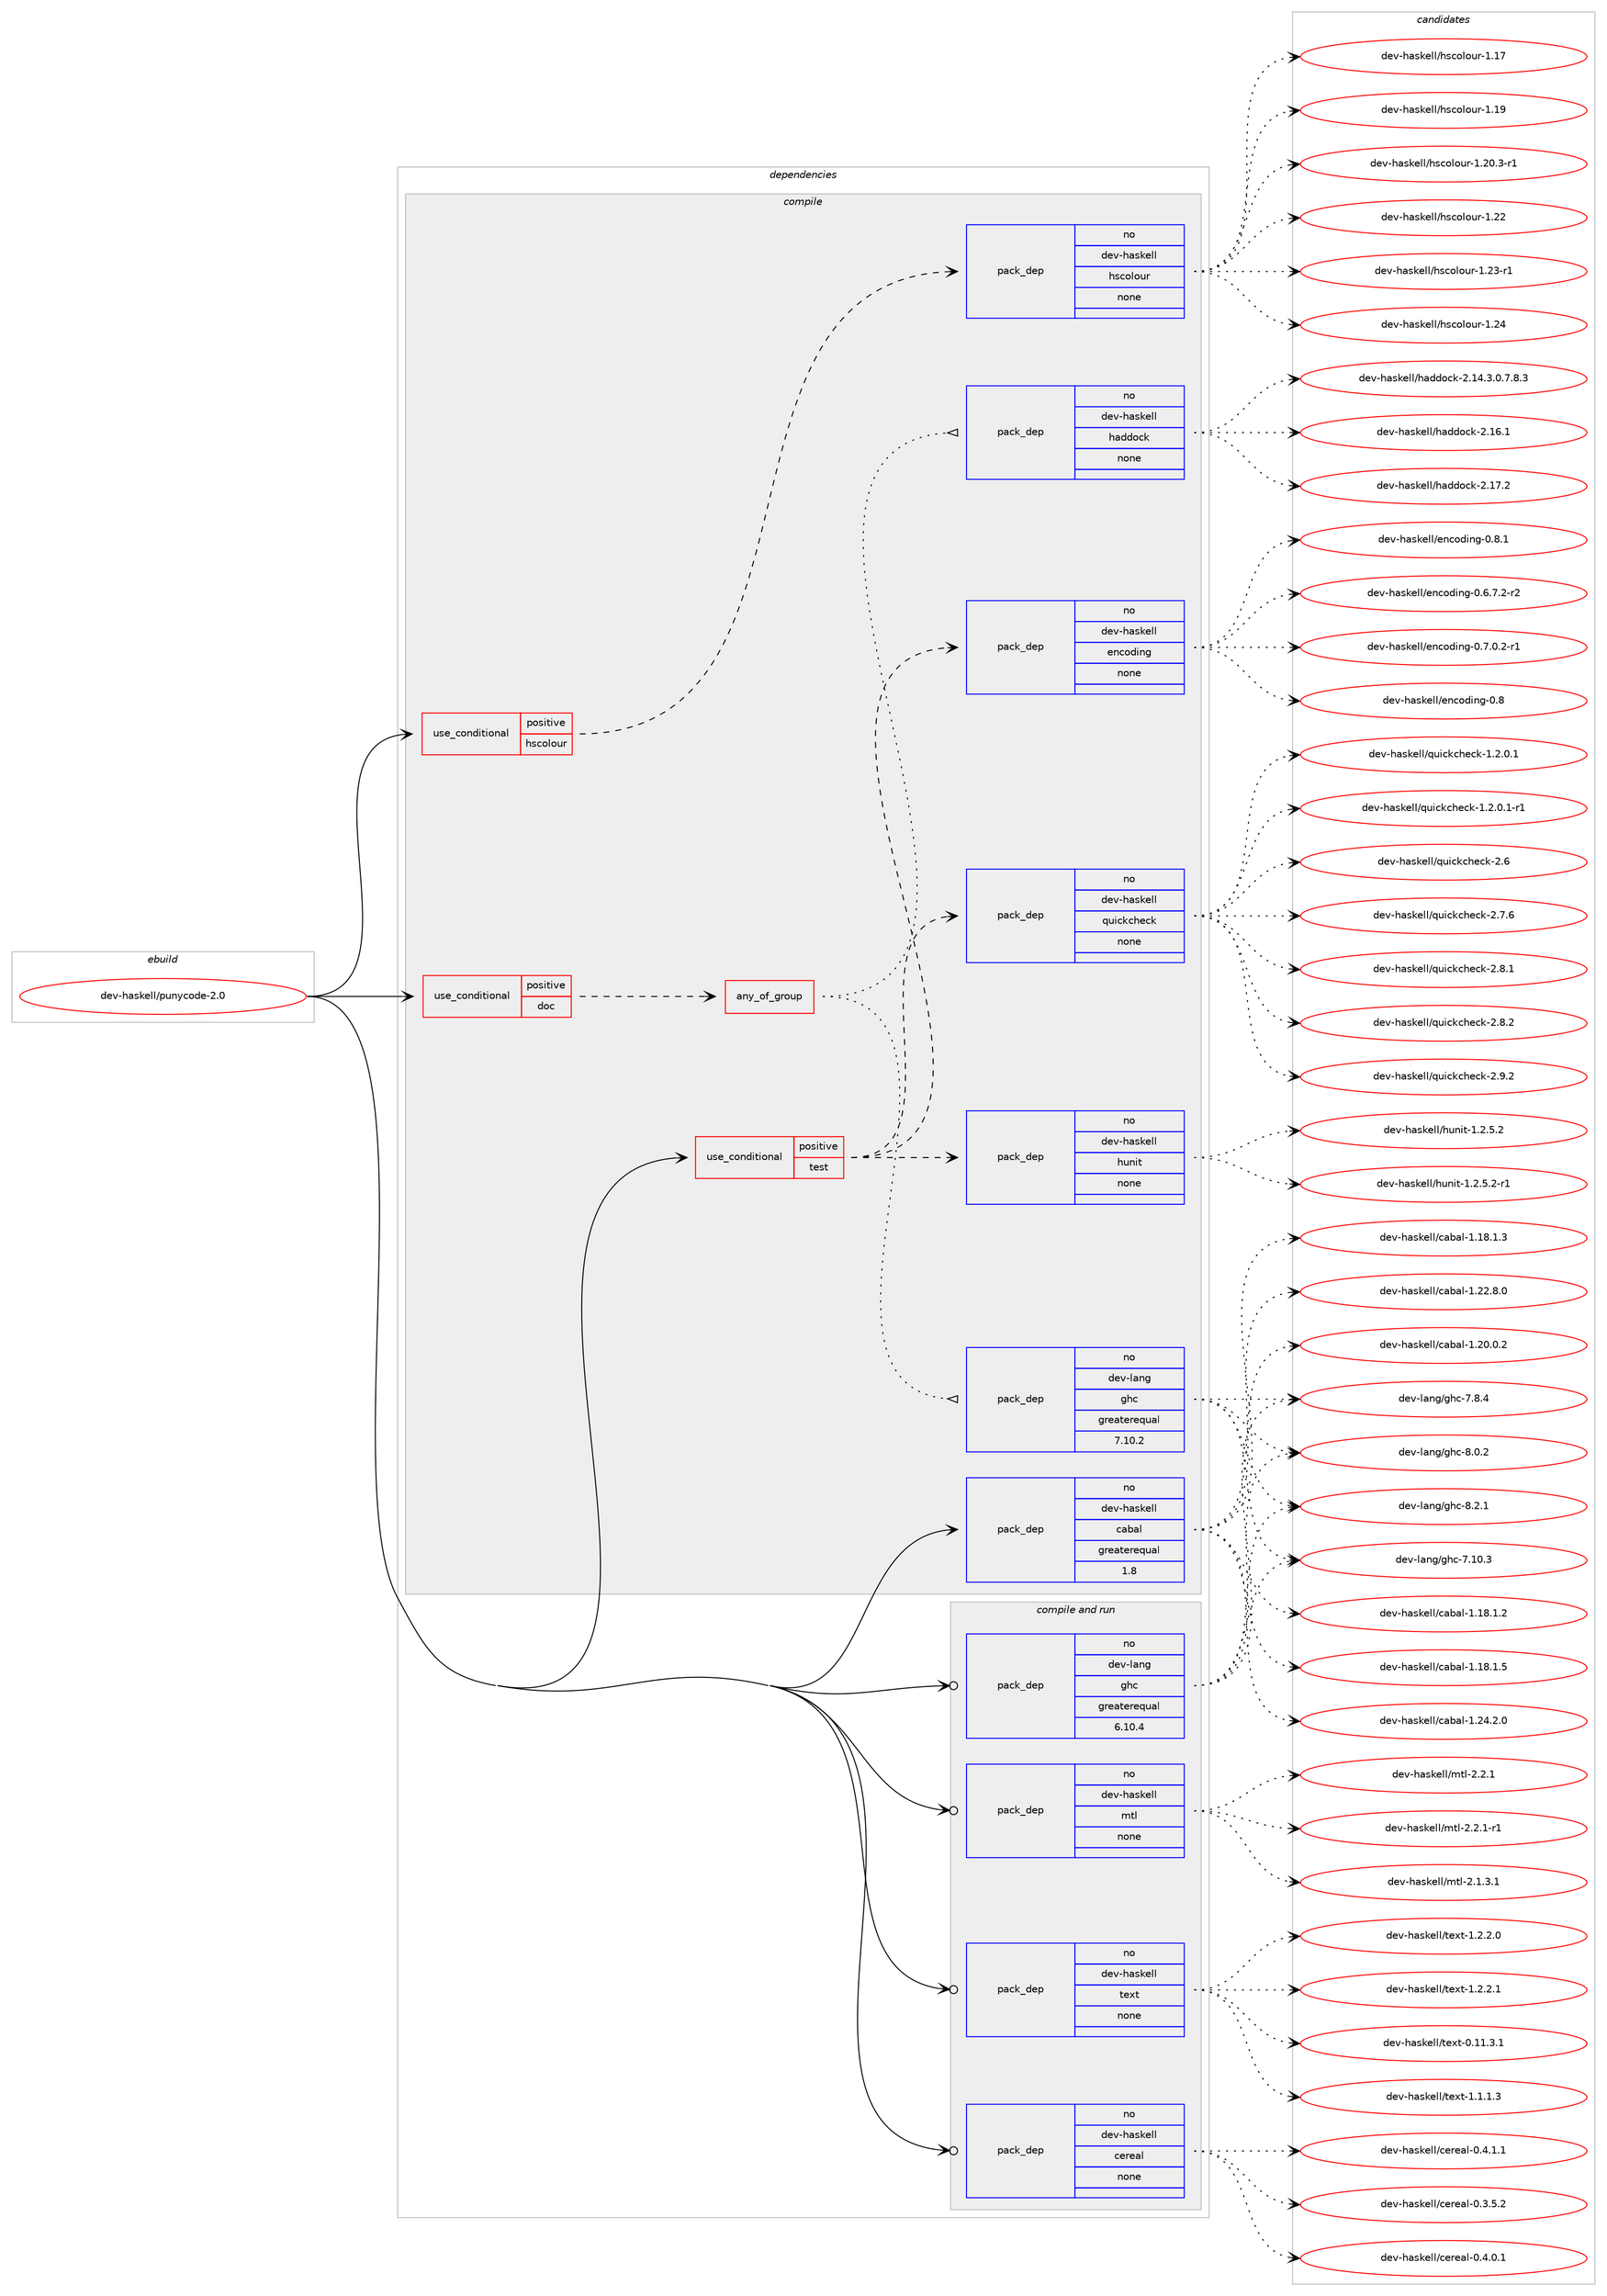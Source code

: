 digraph prolog {

# *************
# Graph options
# *************

newrank=true;
concentrate=true;
compound=true;
graph [rankdir=LR,fontname=Helvetica,fontsize=10,ranksep=1.5];#, ranksep=2.5, nodesep=0.2];
edge  [arrowhead=vee];
node  [fontname=Helvetica,fontsize=10];

# **********
# The ebuild
# **********

subgraph cluster_leftcol {
color=gray;
rank=same;
label=<<i>ebuild</i>>;
id [label="dev-haskell/punycode-2.0", color=red, width=4, href="../dev-haskell/punycode-2.0.svg"];
}

# ****************
# The dependencies
# ****************

subgraph cluster_midcol {
color=gray;
label=<<i>dependencies</i>>;
subgraph cluster_compile {
fillcolor="#eeeeee";
style=filled;
label=<<i>compile</i>>;
subgraph cond20431 {
dependency90151 [label=<<TABLE BORDER="0" CELLBORDER="1" CELLSPACING="0" CELLPADDING="4"><TR><TD ROWSPAN="3" CELLPADDING="10">use_conditional</TD></TR><TR><TD>positive</TD></TR><TR><TD>doc</TD></TR></TABLE>>, shape=none, color=red];
subgraph any2532 {
dependency90152 [label=<<TABLE BORDER="0" CELLBORDER="1" CELLSPACING="0" CELLPADDING="4"><TR><TD CELLPADDING="10">any_of_group</TD></TR></TABLE>>, shape=none, color=red];subgraph pack67158 {
dependency90153 [label=<<TABLE BORDER="0" CELLBORDER="1" CELLSPACING="0" CELLPADDING="4" WIDTH="220"><TR><TD ROWSPAN="6" CELLPADDING="30">pack_dep</TD></TR><TR><TD WIDTH="110">no</TD></TR><TR><TD>dev-haskell</TD></TR><TR><TD>haddock</TD></TR><TR><TD>none</TD></TR><TR><TD></TD></TR></TABLE>>, shape=none, color=blue];
}
dependency90152:e -> dependency90153:w [weight=20,style="dotted",arrowhead="oinv"];
subgraph pack67159 {
dependency90154 [label=<<TABLE BORDER="0" CELLBORDER="1" CELLSPACING="0" CELLPADDING="4" WIDTH="220"><TR><TD ROWSPAN="6" CELLPADDING="30">pack_dep</TD></TR><TR><TD WIDTH="110">no</TD></TR><TR><TD>dev-lang</TD></TR><TR><TD>ghc</TD></TR><TR><TD>greaterequal</TD></TR><TR><TD>7.10.2</TD></TR></TABLE>>, shape=none, color=blue];
}
dependency90152:e -> dependency90154:w [weight=20,style="dotted",arrowhead="oinv"];
}
dependency90151:e -> dependency90152:w [weight=20,style="dashed",arrowhead="vee"];
}
id:e -> dependency90151:w [weight=20,style="solid",arrowhead="vee"];
subgraph cond20432 {
dependency90155 [label=<<TABLE BORDER="0" CELLBORDER="1" CELLSPACING="0" CELLPADDING="4"><TR><TD ROWSPAN="3" CELLPADDING="10">use_conditional</TD></TR><TR><TD>positive</TD></TR><TR><TD>hscolour</TD></TR></TABLE>>, shape=none, color=red];
subgraph pack67160 {
dependency90156 [label=<<TABLE BORDER="0" CELLBORDER="1" CELLSPACING="0" CELLPADDING="4" WIDTH="220"><TR><TD ROWSPAN="6" CELLPADDING="30">pack_dep</TD></TR><TR><TD WIDTH="110">no</TD></TR><TR><TD>dev-haskell</TD></TR><TR><TD>hscolour</TD></TR><TR><TD>none</TD></TR><TR><TD></TD></TR></TABLE>>, shape=none, color=blue];
}
dependency90155:e -> dependency90156:w [weight=20,style="dashed",arrowhead="vee"];
}
id:e -> dependency90155:w [weight=20,style="solid",arrowhead="vee"];
subgraph cond20433 {
dependency90157 [label=<<TABLE BORDER="0" CELLBORDER="1" CELLSPACING="0" CELLPADDING="4"><TR><TD ROWSPAN="3" CELLPADDING="10">use_conditional</TD></TR><TR><TD>positive</TD></TR><TR><TD>test</TD></TR></TABLE>>, shape=none, color=red];
subgraph pack67161 {
dependency90158 [label=<<TABLE BORDER="0" CELLBORDER="1" CELLSPACING="0" CELLPADDING="4" WIDTH="220"><TR><TD ROWSPAN="6" CELLPADDING="30">pack_dep</TD></TR><TR><TD WIDTH="110">no</TD></TR><TR><TD>dev-haskell</TD></TR><TR><TD>encoding</TD></TR><TR><TD>none</TD></TR><TR><TD></TD></TR></TABLE>>, shape=none, color=blue];
}
dependency90157:e -> dependency90158:w [weight=20,style="dashed",arrowhead="vee"];
subgraph pack67162 {
dependency90159 [label=<<TABLE BORDER="0" CELLBORDER="1" CELLSPACING="0" CELLPADDING="4" WIDTH="220"><TR><TD ROWSPAN="6" CELLPADDING="30">pack_dep</TD></TR><TR><TD WIDTH="110">no</TD></TR><TR><TD>dev-haskell</TD></TR><TR><TD>hunit</TD></TR><TR><TD>none</TD></TR><TR><TD></TD></TR></TABLE>>, shape=none, color=blue];
}
dependency90157:e -> dependency90159:w [weight=20,style="dashed",arrowhead="vee"];
subgraph pack67163 {
dependency90160 [label=<<TABLE BORDER="0" CELLBORDER="1" CELLSPACING="0" CELLPADDING="4" WIDTH="220"><TR><TD ROWSPAN="6" CELLPADDING="30">pack_dep</TD></TR><TR><TD WIDTH="110">no</TD></TR><TR><TD>dev-haskell</TD></TR><TR><TD>quickcheck</TD></TR><TR><TD>none</TD></TR><TR><TD></TD></TR></TABLE>>, shape=none, color=blue];
}
dependency90157:e -> dependency90160:w [weight=20,style="dashed",arrowhead="vee"];
}
id:e -> dependency90157:w [weight=20,style="solid",arrowhead="vee"];
subgraph pack67164 {
dependency90161 [label=<<TABLE BORDER="0" CELLBORDER="1" CELLSPACING="0" CELLPADDING="4" WIDTH="220"><TR><TD ROWSPAN="6" CELLPADDING="30">pack_dep</TD></TR><TR><TD WIDTH="110">no</TD></TR><TR><TD>dev-haskell</TD></TR><TR><TD>cabal</TD></TR><TR><TD>greaterequal</TD></TR><TR><TD>1.8</TD></TR></TABLE>>, shape=none, color=blue];
}
id:e -> dependency90161:w [weight=20,style="solid",arrowhead="vee"];
}
subgraph cluster_compileandrun {
fillcolor="#eeeeee";
style=filled;
label=<<i>compile and run</i>>;
subgraph pack67165 {
dependency90162 [label=<<TABLE BORDER="0" CELLBORDER="1" CELLSPACING="0" CELLPADDING="4" WIDTH="220"><TR><TD ROWSPAN="6" CELLPADDING="30">pack_dep</TD></TR><TR><TD WIDTH="110">no</TD></TR><TR><TD>dev-haskell</TD></TR><TR><TD>cereal</TD></TR><TR><TD>none</TD></TR><TR><TD></TD></TR></TABLE>>, shape=none, color=blue];
}
id:e -> dependency90162:w [weight=20,style="solid",arrowhead="odotvee"];
subgraph pack67166 {
dependency90163 [label=<<TABLE BORDER="0" CELLBORDER="1" CELLSPACING="0" CELLPADDING="4" WIDTH="220"><TR><TD ROWSPAN="6" CELLPADDING="30">pack_dep</TD></TR><TR><TD WIDTH="110">no</TD></TR><TR><TD>dev-haskell</TD></TR><TR><TD>mtl</TD></TR><TR><TD>none</TD></TR><TR><TD></TD></TR></TABLE>>, shape=none, color=blue];
}
id:e -> dependency90163:w [weight=20,style="solid",arrowhead="odotvee"];
subgraph pack67167 {
dependency90164 [label=<<TABLE BORDER="0" CELLBORDER="1" CELLSPACING="0" CELLPADDING="4" WIDTH="220"><TR><TD ROWSPAN="6" CELLPADDING="30">pack_dep</TD></TR><TR><TD WIDTH="110">no</TD></TR><TR><TD>dev-haskell</TD></TR><TR><TD>text</TD></TR><TR><TD>none</TD></TR><TR><TD></TD></TR></TABLE>>, shape=none, color=blue];
}
id:e -> dependency90164:w [weight=20,style="solid",arrowhead="odotvee"];
subgraph pack67168 {
dependency90165 [label=<<TABLE BORDER="0" CELLBORDER="1" CELLSPACING="0" CELLPADDING="4" WIDTH="220"><TR><TD ROWSPAN="6" CELLPADDING="30">pack_dep</TD></TR><TR><TD WIDTH="110">no</TD></TR><TR><TD>dev-lang</TD></TR><TR><TD>ghc</TD></TR><TR><TD>greaterequal</TD></TR><TR><TD>6.10.4</TD></TR></TABLE>>, shape=none, color=blue];
}
id:e -> dependency90165:w [weight=20,style="solid",arrowhead="odotvee"];
}
subgraph cluster_run {
fillcolor="#eeeeee";
style=filled;
label=<<i>run</i>>;
}
}

# **************
# The candidates
# **************

subgraph cluster_choices {
rank=same;
color=gray;
label=<<i>candidates</i>>;

subgraph choice67158 {
color=black;
nodesep=1;
choice1001011184510497115107101108108471049710010011199107455046495246514648465546564651 [label="dev-haskell/haddock-2.14.3.0.7.8.3", color=red, width=4,href="../dev-haskell/haddock-2.14.3.0.7.8.3.svg"];
choice100101118451049711510710110810847104971001001119910745504649544649 [label="dev-haskell/haddock-2.16.1", color=red, width=4,href="../dev-haskell/haddock-2.16.1.svg"];
choice100101118451049711510710110810847104971001001119910745504649554650 [label="dev-haskell/haddock-2.17.2", color=red, width=4,href="../dev-haskell/haddock-2.17.2.svg"];
dependency90153:e -> choice1001011184510497115107101108108471049710010011199107455046495246514648465546564651:w [style=dotted,weight="100"];
dependency90153:e -> choice100101118451049711510710110810847104971001001119910745504649544649:w [style=dotted,weight="100"];
dependency90153:e -> choice100101118451049711510710110810847104971001001119910745504649554650:w [style=dotted,weight="100"];
}
subgraph choice67159 {
color=black;
nodesep=1;
choice1001011184510897110103471031049945554649484651 [label="dev-lang/ghc-7.10.3", color=red, width=4,href="../dev-lang/ghc-7.10.3.svg"];
choice10010111845108971101034710310499455546564652 [label="dev-lang/ghc-7.8.4", color=red, width=4,href="../dev-lang/ghc-7.8.4.svg"];
choice10010111845108971101034710310499455646484650 [label="dev-lang/ghc-8.0.2", color=red, width=4,href="../dev-lang/ghc-8.0.2.svg"];
choice10010111845108971101034710310499455646504649 [label="dev-lang/ghc-8.2.1", color=red, width=4,href="../dev-lang/ghc-8.2.1.svg"];
dependency90154:e -> choice1001011184510897110103471031049945554649484651:w [style=dotted,weight="100"];
dependency90154:e -> choice10010111845108971101034710310499455546564652:w [style=dotted,weight="100"];
dependency90154:e -> choice10010111845108971101034710310499455646484650:w [style=dotted,weight="100"];
dependency90154:e -> choice10010111845108971101034710310499455646504649:w [style=dotted,weight="100"];
}
subgraph choice67160 {
color=black;
nodesep=1;
choice100101118451049711510710110810847104115991111081111171144549464955 [label="dev-haskell/hscolour-1.17", color=red, width=4,href="../dev-haskell/hscolour-1.17.svg"];
choice100101118451049711510710110810847104115991111081111171144549464957 [label="dev-haskell/hscolour-1.19", color=red, width=4,href="../dev-haskell/hscolour-1.19.svg"];
choice10010111845104971151071011081084710411599111108111117114454946504846514511449 [label="dev-haskell/hscolour-1.20.3-r1", color=red, width=4,href="../dev-haskell/hscolour-1.20.3-r1.svg"];
choice100101118451049711510710110810847104115991111081111171144549465050 [label="dev-haskell/hscolour-1.22", color=red, width=4,href="../dev-haskell/hscolour-1.22.svg"];
choice1001011184510497115107101108108471041159911110811111711445494650514511449 [label="dev-haskell/hscolour-1.23-r1", color=red, width=4,href="../dev-haskell/hscolour-1.23-r1.svg"];
choice100101118451049711510710110810847104115991111081111171144549465052 [label="dev-haskell/hscolour-1.24", color=red, width=4,href="../dev-haskell/hscolour-1.24.svg"];
dependency90156:e -> choice100101118451049711510710110810847104115991111081111171144549464955:w [style=dotted,weight="100"];
dependency90156:e -> choice100101118451049711510710110810847104115991111081111171144549464957:w [style=dotted,weight="100"];
dependency90156:e -> choice10010111845104971151071011081084710411599111108111117114454946504846514511449:w [style=dotted,weight="100"];
dependency90156:e -> choice100101118451049711510710110810847104115991111081111171144549465050:w [style=dotted,weight="100"];
dependency90156:e -> choice1001011184510497115107101108108471041159911110811111711445494650514511449:w [style=dotted,weight="100"];
dependency90156:e -> choice100101118451049711510710110810847104115991111081111171144549465052:w [style=dotted,weight="100"];
}
subgraph choice67161 {
color=black;
nodesep=1;
choice1001011184510497115107101108108471011109911110010511010345484654465546504511450 [label="dev-haskell/encoding-0.6.7.2-r2", color=red, width=4,href="../dev-haskell/encoding-0.6.7.2-r2.svg"];
choice1001011184510497115107101108108471011109911110010511010345484655464846504511449 [label="dev-haskell/encoding-0.7.0.2-r1", color=red, width=4,href="../dev-haskell/encoding-0.7.0.2-r1.svg"];
choice1001011184510497115107101108108471011109911110010511010345484656 [label="dev-haskell/encoding-0.8", color=red, width=4,href="../dev-haskell/encoding-0.8.svg"];
choice10010111845104971151071011081084710111099111100105110103454846564649 [label="dev-haskell/encoding-0.8.1", color=red, width=4,href="../dev-haskell/encoding-0.8.1.svg"];
dependency90158:e -> choice1001011184510497115107101108108471011109911110010511010345484654465546504511450:w [style=dotted,weight="100"];
dependency90158:e -> choice1001011184510497115107101108108471011109911110010511010345484655464846504511449:w [style=dotted,weight="100"];
dependency90158:e -> choice1001011184510497115107101108108471011109911110010511010345484656:w [style=dotted,weight="100"];
dependency90158:e -> choice10010111845104971151071011081084710111099111100105110103454846564649:w [style=dotted,weight="100"];
}
subgraph choice67162 {
color=black;
nodesep=1;
choice1001011184510497115107101108108471041171101051164549465046534650 [label="dev-haskell/hunit-1.2.5.2", color=red, width=4,href="../dev-haskell/hunit-1.2.5.2.svg"];
choice10010111845104971151071011081084710411711010511645494650465346504511449 [label="dev-haskell/hunit-1.2.5.2-r1", color=red, width=4,href="../dev-haskell/hunit-1.2.5.2-r1.svg"];
dependency90159:e -> choice1001011184510497115107101108108471041171101051164549465046534650:w [style=dotted,weight="100"];
dependency90159:e -> choice10010111845104971151071011081084710411711010511645494650465346504511449:w [style=dotted,weight="100"];
}
subgraph choice67163 {
color=black;
nodesep=1;
choice1001011184510497115107101108108471131171059910799104101991074549465046484649 [label="dev-haskell/quickcheck-1.2.0.1", color=red, width=4,href="../dev-haskell/quickcheck-1.2.0.1.svg"];
choice10010111845104971151071011081084711311710599107991041019910745494650464846494511449 [label="dev-haskell/quickcheck-1.2.0.1-r1", color=red, width=4,href="../dev-haskell/quickcheck-1.2.0.1-r1.svg"];
choice10010111845104971151071011081084711311710599107991041019910745504654 [label="dev-haskell/quickcheck-2.6", color=red, width=4,href="../dev-haskell/quickcheck-2.6.svg"];
choice100101118451049711510710110810847113117105991079910410199107455046554654 [label="dev-haskell/quickcheck-2.7.6", color=red, width=4,href="../dev-haskell/quickcheck-2.7.6.svg"];
choice100101118451049711510710110810847113117105991079910410199107455046564649 [label="dev-haskell/quickcheck-2.8.1", color=red, width=4,href="../dev-haskell/quickcheck-2.8.1.svg"];
choice100101118451049711510710110810847113117105991079910410199107455046564650 [label="dev-haskell/quickcheck-2.8.2", color=red, width=4,href="../dev-haskell/quickcheck-2.8.2.svg"];
choice100101118451049711510710110810847113117105991079910410199107455046574650 [label="dev-haskell/quickcheck-2.9.2", color=red, width=4,href="../dev-haskell/quickcheck-2.9.2.svg"];
dependency90160:e -> choice1001011184510497115107101108108471131171059910799104101991074549465046484649:w [style=dotted,weight="100"];
dependency90160:e -> choice10010111845104971151071011081084711311710599107991041019910745494650464846494511449:w [style=dotted,weight="100"];
dependency90160:e -> choice10010111845104971151071011081084711311710599107991041019910745504654:w [style=dotted,weight="100"];
dependency90160:e -> choice100101118451049711510710110810847113117105991079910410199107455046554654:w [style=dotted,weight="100"];
dependency90160:e -> choice100101118451049711510710110810847113117105991079910410199107455046564649:w [style=dotted,weight="100"];
dependency90160:e -> choice100101118451049711510710110810847113117105991079910410199107455046564650:w [style=dotted,weight="100"];
dependency90160:e -> choice100101118451049711510710110810847113117105991079910410199107455046574650:w [style=dotted,weight="100"];
}
subgraph choice67164 {
color=black;
nodesep=1;
choice10010111845104971151071011081084799979897108454946495646494650 [label="dev-haskell/cabal-1.18.1.2", color=red, width=4,href="../dev-haskell/cabal-1.18.1.2.svg"];
choice10010111845104971151071011081084799979897108454946495646494651 [label="dev-haskell/cabal-1.18.1.3", color=red, width=4,href="../dev-haskell/cabal-1.18.1.3.svg"];
choice10010111845104971151071011081084799979897108454946495646494653 [label="dev-haskell/cabal-1.18.1.5", color=red, width=4,href="../dev-haskell/cabal-1.18.1.5.svg"];
choice10010111845104971151071011081084799979897108454946504846484650 [label="dev-haskell/cabal-1.20.0.2", color=red, width=4,href="../dev-haskell/cabal-1.20.0.2.svg"];
choice10010111845104971151071011081084799979897108454946505046564648 [label="dev-haskell/cabal-1.22.8.0", color=red, width=4,href="../dev-haskell/cabal-1.22.8.0.svg"];
choice10010111845104971151071011081084799979897108454946505246504648 [label="dev-haskell/cabal-1.24.2.0", color=red, width=4,href="../dev-haskell/cabal-1.24.2.0.svg"];
dependency90161:e -> choice10010111845104971151071011081084799979897108454946495646494650:w [style=dotted,weight="100"];
dependency90161:e -> choice10010111845104971151071011081084799979897108454946495646494651:w [style=dotted,weight="100"];
dependency90161:e -> choice10010111845104971151071011081084799979897108454946495646494653:w [style=dotted,weight="100"];
dependency90161:e -> choice10010111845104971151071011081084799979897108454946504846484650:w [style=dotted,weight="100"];
dependency90161:e -> choice10010111845104971151071011081084799979897108454946505046564648:w [style=dotted,weight="100"];
dependency90161:e -> choice10010111845104971151071011081084799979897108454946505246504648:w [style=dotted,weight="100"];
}
subgraph choice67165 {
color=black;
nodesep=1;
choice10010111845104971151071011081084799101114101971084548465146534650 [label="dev-haskell/cereal-0.3.5.2", color=red, width=4,href="../dev-haskell/cereal-0.3.5.2.svg"];
choice10010111845104971151071011081084799101114101971084548465246484649 [label="dev-haskell/cereal-0.4.0.1", color=red, width=4,href="../dev-haskell/cereal-0.4.0.1.svg"];
choice10010111845104971151071011081084799101114101971084548465246494649 [label="dev-haskell/cereal-0.4.1.1", color=red, width=4,href="../dev-haskell/cereal-0.4.1.1.svg"];
dependency90162:e -> choice10010111845104971151071011081084799101114101971084548465146534650:w [style=dotted,weight="100"];
dependency90162:e -> choice10010111845104971151071011081084799101114101971084548465246484649:w [style=dotted,weight="100"];
dependency90162:e -> choice10010111845104971151071011081084799101114101971084548465246494649:w [style=dotted,weight="100"];
}
subgraph choice67166 {
color=black;
nodesep=1;
choice1001011184510497115107101108108471091161084550464946514649 [label="dev-haskell/mtl-2.1.3.1", color=red, width=4,href="../dev-haskell/mtl-2.1.3.1.svg"];
choice100101118451049711510710110810847109116108455046504649 [label="dev-haskell/mtl-2.2.1", color=red, width=4,href="../dev-haskell/mtl-2.2.1.svg"];
choice1001011184510497115107101108108471091161084550465046494511449 [label="dev-haskell/mtl-2.2.1-r1", color=red, width=4,href="../dev-haskell/mtl-2.2.1-r1.svg"];
dependency90163:e -> choice1001011184510497115107101108108471091161084550464946514649:w [style=dotted,weight="100"];
dependency90163:e -> choice100101118451049711510710110810847109116108455046504649:w [style=dotted,weight="100"];
dependency90163:e -> choice1001011184510497115107101108108471091161084550465046494511449:w [style=dotted,weight="100"];
}
subgraph choice67167 {
color=black;
nodesep=1;
choice100101118451049711510710110810847116101120116454846494946514649 [label="dev-haskell/text-0.11.3.1", color=red, width=4,href="../dev-haskell/text-0.11.3.1.svg"];
choice1001011184510497115107101108108471161011201164549464946494651 [label="dev-haskell/text-1.1.1.3", color=red, width=4,href="../dev-haskell/text-1.1.1.3.svg"];
choice1001011184510497115107101108108471161011201164549465046504648 [label="dev-haskell/text-1.2.2.0", color=red, width=4,href="../dev-haskell/text-1.2.2.0.svg"];
choice1001011184510497115107101108108471161011201164549465046504649 [label="dev-haskell/text-1.2.2.1", color=red, width=4,href="../dev-haskell/text-1.2.2.1.svg"];
dependency90164:e -> choice100101118451049711510710110810847116101120116454846494946514649:w [style=dotted,weight="100"];
dependency90164:e -> choice1001011184510497115107101108108471161011201164549464946494651:w [style=dotted,weight="100"];
dependency90164:e -> choice1001011184510497115107101108108471161011201164549465046504648:w [style=dotted,weight="100"];
dependency90164:e -> choice1001011184510497115107101108108471161011201164549465046504649:w [style=dotted,weight="100"];
}
subgraph choice67168 {
color=black;
nodesep=1;
choice1001011184510897110103471031049945554649484651 [label="dev-lang/ghc-7.10.3", color=red, width=4,href="../dev-lang/ghc-7.10.3.svg"];
choice10010111845108971101034710310499455546564652 [label="dev-lang/ghc-7.8.4", color=red, width=4,href="../dev-lang/ghc-7.8.4.svg"];
choice10010111845108971101034710310499455646484650 [label="dev-lang/ghc-8.0.2", color=red, width=4,href="../dev-lang/ghc-8.0.2.svg"];
choice10010111845108971101034710310499455646504649 [label="dev-lang/ghc-8.2.1", color=red, width=4,href="../dev-lang/ghc-8.2.1.svg"];
dependency90165:e -> choice1001011184510897110103471031049945554649484651:w [style=dotted,weight="100"];
dependency90165:e -> choice10010111845108971101034710310499455546564652:w [style=dotted,weight="100"];
dependency90165:e -> choice10010111845108971101034710310499455646484650:w [style=dotted,weight="100"];
dependency90165:e -> choice10010111845108971101034710310499455646504649:w [style=dotted,weight="100"];
}
}

}
